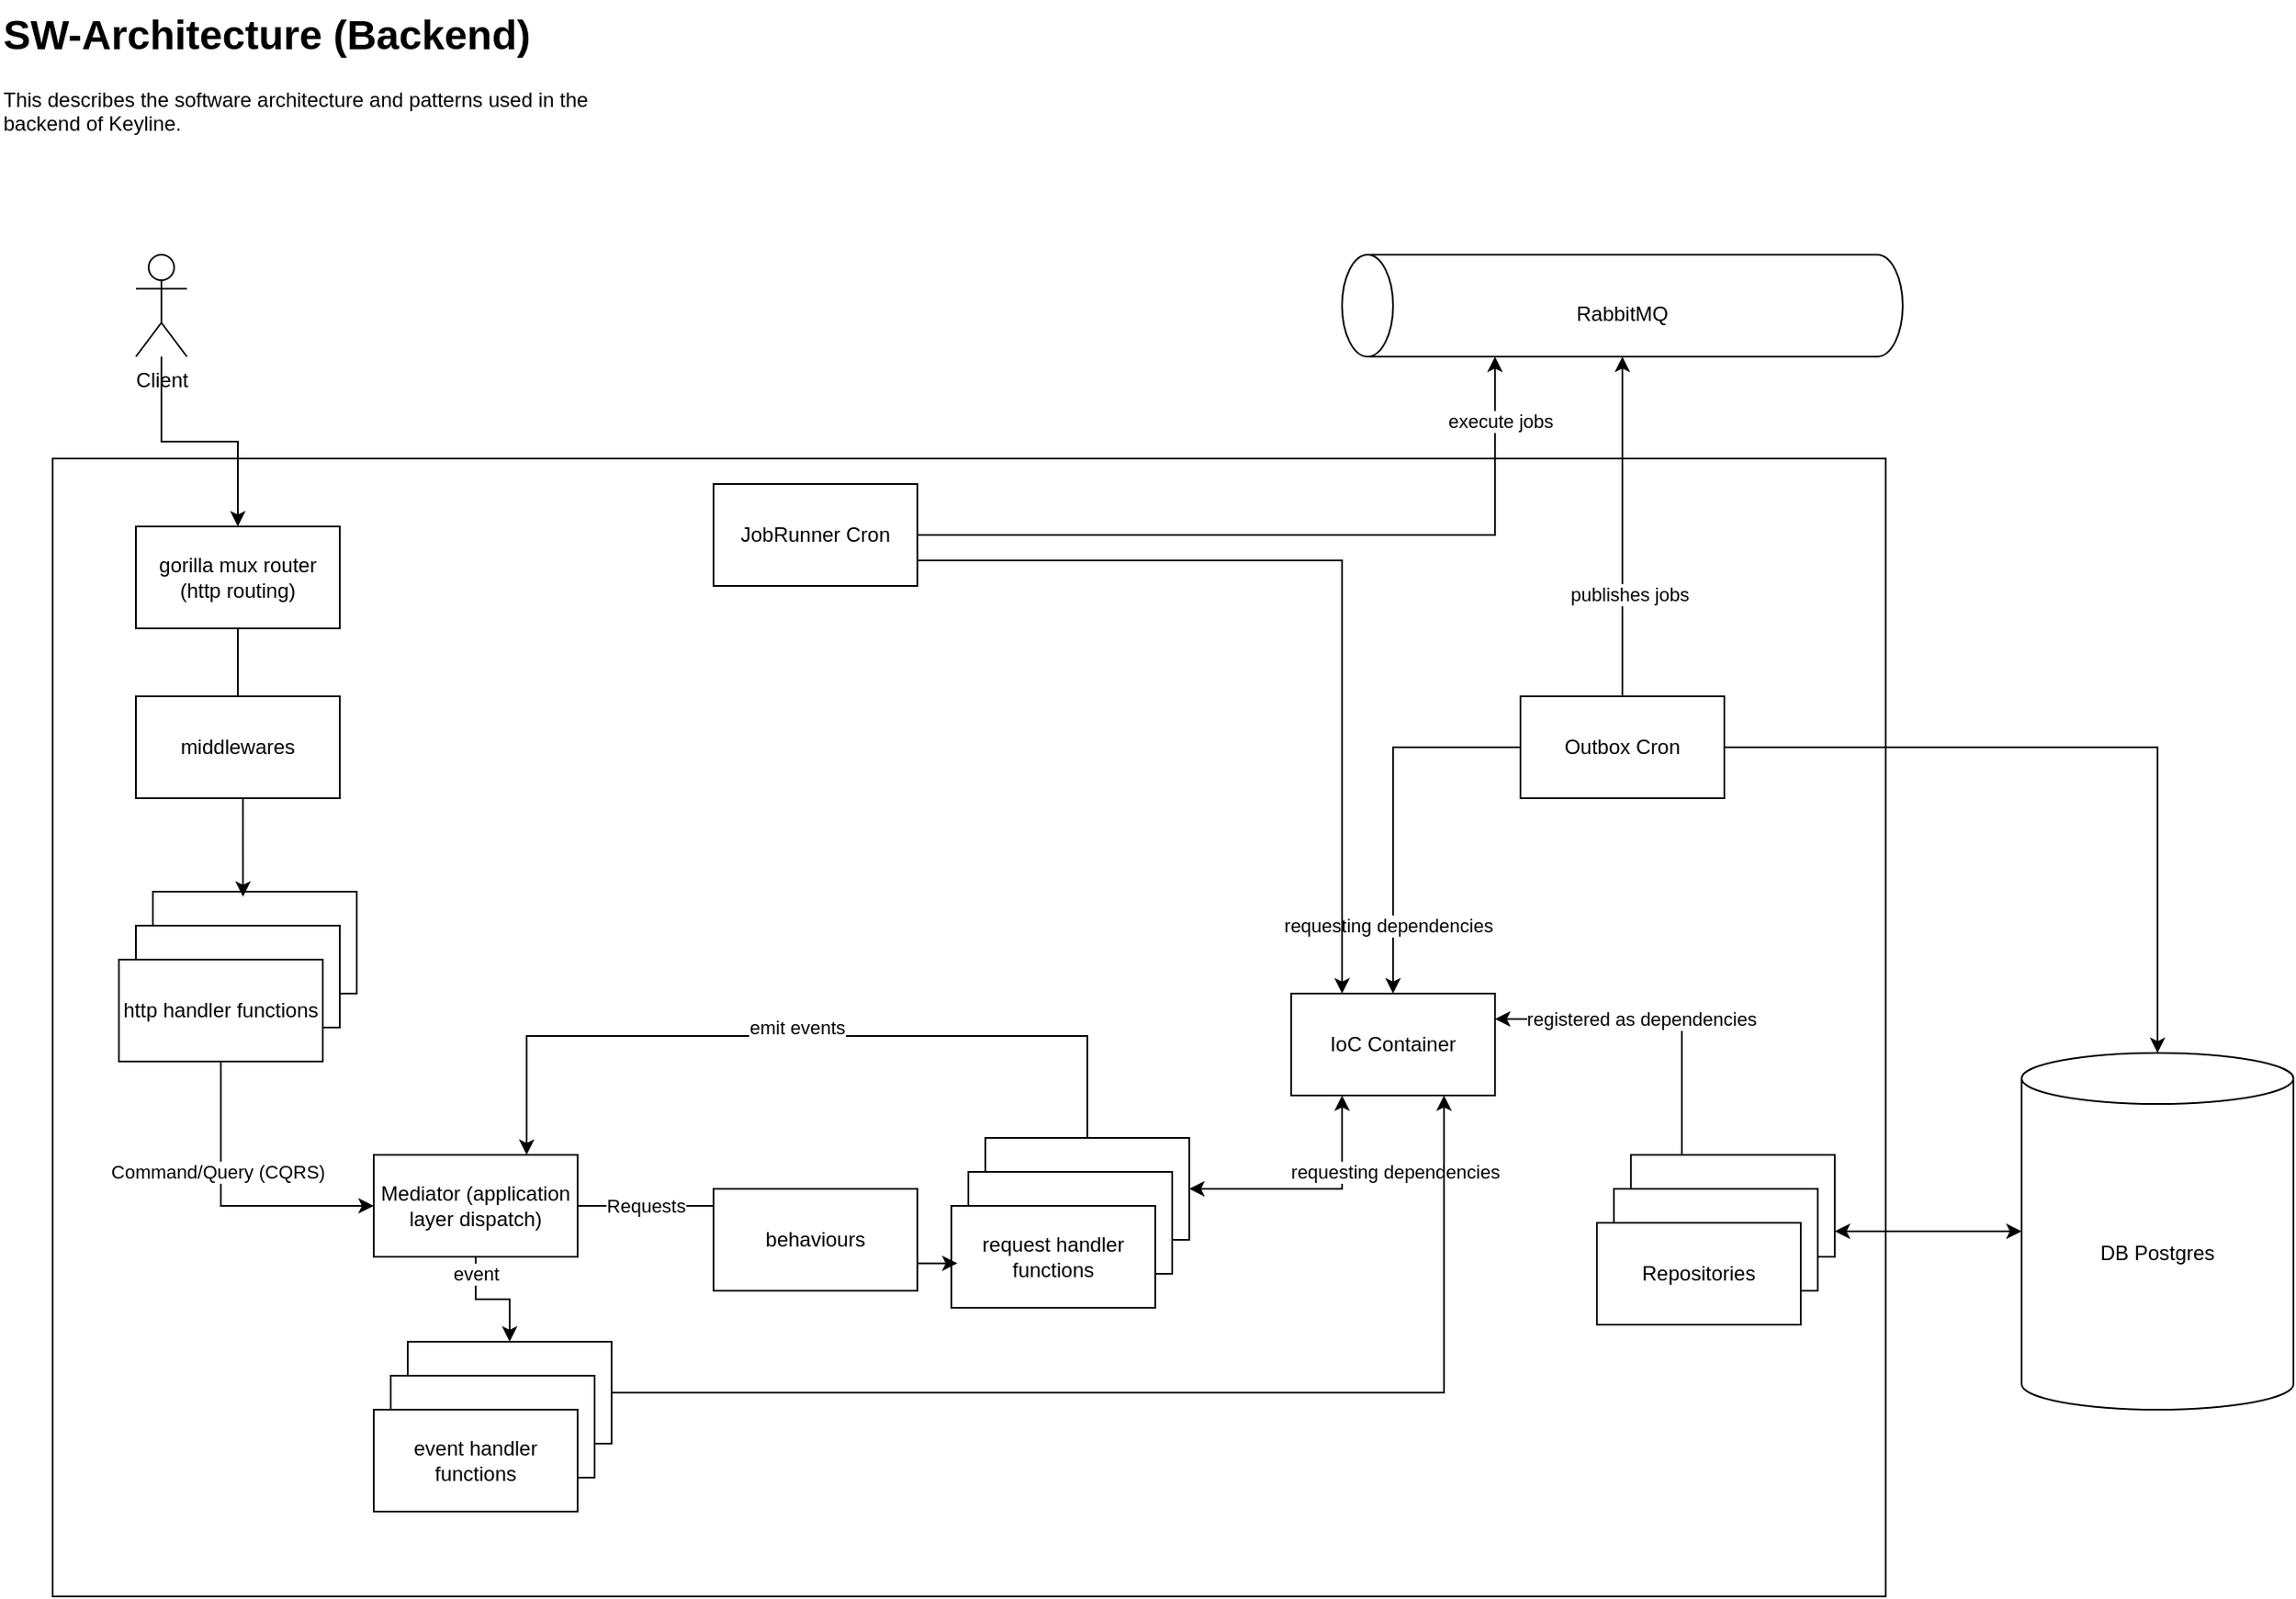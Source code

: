 <mxfile version="28.1.0">
  <diagram name="Page-1" id="1b7Fror-aTtuL5oWS9lX">
    <mxGraphModel dx="2066" dy="1167" grid="1" gridSize="10" guides="1" tooltips="1" connect="1" arrows="1" fold="1" page="1" pageScale="1" pageWidth="827" pageHeight="1169" math="0" shadow="0">
      <root>
        <mxCell id="0" />
        <mxCell id="1" parent="0" />
        <mxCell id="CaitW4O3s-EB0gviXZPl-3" value="" style="rounded=0;whiteSpace=wrap;html=1;fillColor=none;" parent="1" vertex="1">
          <mxGeometry x="41" y="280" width="1079" height="670" as="geometry" />
        </mxCell>
        <mxCell id="CaitW4O3s-EB0gviXZPl-34" style="edgeStyle=orthogonalEdgeStyle;rounded=0;orthogonalLoop=1;jettySize=auto;html=1;exitX=1;exitY=0.5;exitDx=0;exitDy=0;entryX=0.25;entryY=1;entryDx=0;entryDy=0;startArrow=classic;startFill=1;" parent="1" source="CaitW4O3s-EB0gviXZPl-23" target="CaitW4O3s-EB0gviXZPl-33" edge="1">
          <mxGeometry relative="1" as="geometry" />
        </mxCell>
        <mxCell id="CaitW4O3s-EB0gviXZPl-37" value="requesting dependencies" style="edgeLabel;html=1;align=center;verticalAlign=middle;resizable=0;points=[];" parent="CaitW4O3s-EB0gviXZPl-34" vertex="1" connectable="0">
          <mxGeometry x="0.038" y="2" relative="1" as="geometry">
            <mxPoint x="45" y="-8" as="offset" />
          </mxGeometry>
        </mxCell>
        <mxCell id="CaitW4O3s-EB0gviXZPl-38" style="edgeStyle=orthogonalEdgeStyle;rounded=0;orthogonalLoop=1;jettySize=auto;html=1;exitX=0.5;exitY=0;exitDx=0;exitDy=0;entryX=0.75;entryY=0;entryDx=0;entryDy=0;" parent="1" source="CaitW4O3s-EB0gviXZPl-23" target="CaitW4O3s-EB0gviXZPl-17" edge="1">
          <mxGeometry relative="1" as="geometry">
            <Array as="points">
              <mxPoint x="650" y="620" />
              <mxPoint x="320" y="620" />
            </Array>
          </mxGeometry>
        </mxCell>
        <mxCell id="CaitW4O3s-EB0gviXZPl-39" value="emit events" style="edgeLabel;html=1;align=center;verticalAlign=middle;resizable=0;points=[];" parent="CaitW4O3s-EB0gviXZPl-38" vertex="1" connectable="0">
          <mxGeometry x="0.123" y="-1" relative="1" as="geometry">
            <mxPoint x="27" y="-4" as="offset" />
          </mxGeometry>
        </mxCell>
        <mxCell id="CaitW4O3s-EB0gviXZPl-23" value="" style="rounded=0;whiteSpace=wrap;html=1;" parent="1" vertex="1">
          <mxGeometry x="590" y="680" width="120" height="60" as="geometry" />
        </mxCell>
        <mxCell id="CaitW4O3s-EB0gviXZPl-1" value="&lt;h1 style=&quot;margin-top: 0px;&quot;&gt;SW-Architecture (Backend)&lt;/h1&gt;&lt;p&gt;This describes the software architecture and patterns used in the backend of Keyline.&lt;/p&gt;" style="text;html=1;whiteSpace=wrap;overflow=hidden;rounded=0;" parent="1" vertex="1">
          <mxGeometry x="10" y="10" width="370" height="120" as="geometry" />
        </mxCell>
        <mxCell id="CaitW4O3s-EB0gviXZPl-6" value="Client" style="shape=umlActor;verticalLabelPosition=bottom;verticalAlign=top;html=1;outlineConnect=0;" parent="1" vertex="1">
          <mxGeometry x="90" y="160" width="30" height="60" as="geometry" />
        </mxCell>
        <mxCell id="CaitW4O3s-EB0gviXZPl-7" style="edgeStyle=orthogonalEdgeStyle;rounded=0;orthogonalLoop=1;jettySize=auto;html=1;entryX=0.5;entryY=0;entryDx=0;entryDy=0;" parent="1" source="CaitW4O3s-EB0gviXZPl-6" target="CaitW4O3s-EB0gviXZPl-8" edge="1">
          <mxGeometry relative="1" as="geometry" />
        </mxCell>
        <mxCell id="CaitW4O3s-EB0gviXZPl-8" value="gorilla mux router (http routing)" style="rounded=0;whiteSpace=wrap;html=1;" parent="1" vertex="1">
          <mxGeometry x="90" y="320" width="120" height="60" as="geometry" />
        </mxCell>
        <mxCell id="CaitW4O3s-EB0gviXZPl-10" value="" style="rounded=0;whiteSpace=wrap;html=1;" parent="1" vertex="1">
          <mxGeometry x="100" y="535" width="120" height="60" as="geometry" />
        </mxCell>
        <mxCell id="CaitW4O3s-EB0gviXZPl-11" value="" style="rounded=0;whiteSpace=wrap;html=1;" parent="1" vertex="1">
          <mxGeometry x="90" y="555" width="120" height="60" as="geometry" />
        </mxCell>
        <mxCell id="CaitW4O3s-EB0gviXZPl-18" style="edgeStyle=orthogonalEdgeStyle;rounded=0;orthogonalLoop=1;jettySize=auto;html=1;exitX=0.5;exitY=1;exitDx=0;exitDy=0;entryX=0;entryY=0.5;entryDx=0;entryDy=0;" parent="1" source="CaitW4O3s-EB0gviXZPl-12" target="CaitW4O3s-EB0gviXZPl-17" edge="1">
          <mxGeometry relative="1" as="geometry" />
        </mxCell>
        <mxCell id="CaitW4O3s-EB0gviXZPl-20" value="Command/Query (CQRS)" style="edgeLabel;html=1;align=center;verticalAlign=middle;resizable=0;points=[];" parent="CaitW4O3s-EB0gviXZPl-18" vertex="1" connectable="0">
          <mxGeometry x="0.242" y="1" relative="1" as="geometry">
            <mxPoint x="-26" y="-19" as="offset" />
          </mxGeometry>
        </mxCell>
        <mxCell id="CaitW4O3s-EB0gviXZPl-12" value="http handler functions" style="rounded=0;whiteSpace=wrap;html=1;" parent="1" vertex="1">
          <mxGeometry x="80" y="575" width="120" height="60" as="geometry" />
        </mxCell>
        <mxCell id="CaitW4O3s-EB0gviXZPl-13" style="edgeStyle=orthogonalEdgeStyle;rounded=0;orthogonalLoop=1;jettySize=auto;html=1;exitX=0.5;exitY=1;exitDx=0;exitDy=0;entryX=0.442;entryY=0.05;entryDx=0;entryDy=0;entryPerimeter=0;" parent="1" source="CaitW4O3s-EB0gviXZPl-8" target="CaitW4O3s-EB0gviXZPl-10" edge="1">
          <mxGeometry relative="1" as="geometry" />
        </mxCell>
        <mxCell id="CaitW4O3s-EB0gviXZPl-15" value="middlewares" style="rounded=0;whiteSpace=wrap;html=1;" parent="1" vertex="1">
          <mxGeometry x="90" y="420" width="120" height="60" as="geometry" />
        </mxCell>
        <mxCell id="CaitW4O3s-EB0gviXZPl-47" style="edgeStyle=orthogonalEdgeStyle;rounded=0;orthogonalLoop=1;jettySize=auto;html=1;exitX=0.5;exitY=1;exitDx=0;exitDy=0;entryX=0.5;entryY=0;entryDx=0;entryDy=0;" parent="1" source="CaitW4O3s-EB0gviXZPl-17" target="CaitW4O3s-EB0gviXZPl-44" edge="1">
          <mxGeometry relative="1" as="geometry" />
        </mxCell>
        <mxCell id="CaitW4O3s-EB0gviXZPl-49" value="event" style="edgeLabel;html=1;align=center;verticalAlign=middle;resizable=0;points=[];" parent="CaitW4O3s-EB0gviXZPl-47" vertex="1" connectable="0">
          <mxGeometry x="-0.111" relative="1" as="geometry">
            <mxPoint x="-6" y="-15" as="offset" />
          </mxGeometry>
        </mxCell>
        <mxCell id="CaitW4O3s-EB0gviXZPl-17" value="Mediator (application layer dispatch)" style="rounded=0;whiteSpace=wrap;html=1;" parent="1" vertex="1">
          <mxGeometry x="230" y="690" width="120" height="60" as="geometry" />
        </mxCell>
        <mxCell id="CaitW4O3s-EB0gviXZPl-22" value="" style="rounded=0;whiteSpace=wrap;html=1;" parent="1" vertex="1">
          <mxGeometry x="580" y="700" width="120" height="60" as="geometry" />
        </mxCell>
        <mxCell id="CaitW4O3s-EB0gviXZPl-21" value="request handler functions" style="rounded=0;whiteSpace=wrap;html=1;" parent="1" vertex="1">
          <mxGeometry x="570" y="720" width="120" height="60" as="geometry" />
        </mxCell>
        <mxCell id="CaitW4O3s-EB0gviXZPl-24" style="edgeStyle=orthogonalEdgeStyle;rounded=0;orthogonalLoop=1;jettySize=auto;html=1;entryX=0.03;entryY=0.564;entryDx=0;entryDy=0;entryPerimeter=0;" parent="1" source="CaitW4O3s-EB0gviXZPl-17" target="CaitW4O3s-EB0gviXZPl-21" edge="1">
          <mxGeometry relative="1" as="geometry" />
        </mxCell>
        <mxCell id="CaitW4O3s-EB0gviXZPl-48" value="Requests" style="edgeLabel;html=1;align=center;verticalAlign=middle;resizable=0;points=[];" parent="CaitW4O3s-EB0gviXZPl-24" vertex="1" connectable="0">
          <mxGeometry x="-0.784" y="-1" relative="1" as="geometry">
            <mxPoint x="12" y="-1" as="offset" />
          </mxGeometry>
        </mxCell>
        <mxCell id="CaitW4O3s-EB0gviXZPl-26" value="behaviours" style="rounded=0;whiteSpace=wrap;html=1;" parent="1" vertex="1">
          <mxGeometry x="430" y="710" width="120" height="60" as="geometry" />
        </mxCell>
        <mxCell id="CaitW4O3s-EB0gviXZPl-32" style="edgeStyle=orthogonalEdgeStyle;rounded=0;orthogonalLoop=1;jettySize=auto;html=1;exitX=0;exitY=0.5;exitDx=0;exitDy=0;exitPerimeter=0;entryX=1;entryY=0.75;entryDx=0;entryDy=0;startArrow=classic;startFill=1;" parent="1" source="CaitW4O3s-EB0gviXZPl-27" target="CaitW4O3s-EB0gviXZPl-29" edge="1">
          <mxGeometry relative="1" as="geometry" />
        </mxCell>
        <mxCell id="CaitW4O3s-EB0gviXZPl-27" value="DB Postgres" style="shape=cylinder3;whiteSpace=wrap;html=1;boundedLbl=1;backgroundOutline=1;size=15;" parent="1" vertex="1">
          <mxGeometry x="1200" y="630" width="160" height="210" as="geometry" />
        </mxCell>
        <mxCell id="CaitW4O3s-EB0gviXZPl-35" style="edgeStyle=orthogonalEdgeStyle;rounded=0;orthogonalLoop=1;jettySize=auto;html=1;exitX=0.25;exitY=0;exitDx=0;exitDy=0;entryX=1;entryY=0.25;entryDx=0;entryDy=0;" parent="1" source="CaitW4O3s-EB0gviXZPl-29" target="CaitW4O3s-EB0gviXZPl-33" edge="1">
          <mxGeometry relative="1" as="geometry" />
        </mxCell>
        <mxCell id="CaitW4O3s-EB0gviXZPl-36" value="registered as dependencies" style="edgeLabel;html=1;align=center;verticalAlign=middle;resizable=0;points=[];" parent="CaitW4O3s-EB0gviXZPl-35" vertex="1" connectable="0">
          <mxGeometry x="0.099" relative="1" as="geometry">
            <mxPoint as="offset" />
          </mxGeometry>
        </mxCell>
        <mxCell id="CaitW4O3s-EB0gviXZPl-29" value="" style="rounded=0;whiteSpace=wrap;html=1;" parent="1" vertex="1">
          <mxGeometry x="970" y="690" width="120" height="60" as="geometry" />
        </mxCell>
        <mxCell id="CaitW4O3s-EB0gviXZPl-30" value="" style="rounded=0;whiteSpace=wrap;html=1;" parent="1" vertex="1">
          <mxGeometry x="960" y="710" width="120" height="60" as="geometry" />
        </mxCell>
        <mxCell id="CaitW4O3s-EB0gviXZPl-31" value="Repositories" style="rounded=0;whiteSpace=wrap;html=1;" parent="1" vertex="1">
          <mxGeometry x="950" y="730" width="120" height="60" as="geometry" />
        </mxCell>
        <mxCell id="CaitW4O3s-EB0gviXZPl-33" value="IoC Container" style="rounded=0;whiteSpace=wrap;html=1;" parent="1" vertex="1">
          <mxGeometry x="770" y="595" width="120" height="60" as="geometry" />
        </mxCell>
        <mxCell id="CaitW4O3s-EB0gviXZPl-44" value="" style="rounded=0;whiteSpace=wrap;html=1;" parent="1" vertex="1">
          <mxGeometry x="250" y="800" width="120" height="60" as="geometry" />
        </mxCell>
        <mxCell id="CaitW4O3s-EB0gviXZPl-45" value="" style="rounded=0;whiteSpace=wrap;html=1;" parent="1" vertex="1">
          <mxGeometry x="240" y="820" width="120" height="60" as="geometry" />
        </mxCell>
        <mxCell id="CaitW4O3s-EB0gviXZPl-50" style="edgeStyle=orthogonalEdgeStyle;rounded=0;orthogonalLoop=1;jettySize=auto;html=1;entryX=0.75;entryY=1;entryDx=0;entryDy=0;exitX=1;exitY=0.5;exitDx=0;exitDy=0;" parent="1" source="CaitW4O3s-EB0gviXZPl-44" target="CaitW4O3s-EB0gviXZPl-33" edge="1">
          <mxGeometry relative="1" as="geometry" />
        </mxCell>
        <mxCell id="CaitW4O3s-EB0gviXZPl-46" value="event handler functions" style="rounded=0;whiteSpace=wrap;html=1;" parent="1" vertex="1">
          <mxGeometry x="230" y="840" width="120" height="60" as="geometry" />
        </mxCell>
        <mxCell id="RGOuZ_9aOBnYIE1q5zv2-9" style="edgeStyle=orthogonalEdgeStyle;rounded=0;orthogonalLoop=1;jettySize=auto;html=1;entryX=0.5;entryY=0;entryDx=0;entryDy=0;" edge="1" parent="1" source="RGOuZ_9aOBnYIE1q5zv2-4" target="CaitW4O3s-EB0gviXZPl-33">
          <mxGeometry relative="1" as="geometry" />
        </mxCell>
        <mxCell id="RGOuZ_9aOBnYIE1q5zv2-4" value="Outbox Cron" style="rounded=0;whiteSpace=wrap;html=1;" vertex="1" parent="1">
          <mxGeometry x="905" y="420" width="120" height="60" as="geometry" />
        </mxCell>
        <mxCell id="RGOuZ_9aOBnYIE1q5zv2-5" style="edgeStyle=orthogonalEdgeStyle;rounded=0;orthogonalLoop=1;jettySize=auto;html=1;entryX=0.5;entryY=0;entryDx=0;entryDy=0;entryPerimeter=0;" edge="1" parent="1" source="RGOuZ_9aOBnYIE1q5zv2-4" target="CaitW4O3s-EB0gviXZPl-27">
          <mxGeometry relative="1" as="geometry" />
        </mxCell>
        <mxCell id="RGOuZ_9aOBnYIE1q5zv2-6" value="" style="shape=cylinder3;whiteSpace=wrap;html=1;boundedLbl=1;backgroundOutline=1;size=15;rotation=-90;" vertex="1" parent="1">
          <mxGeometry x="935" y="25" width="60" height="330" as="geometry" />
        </mxCell>
        <mxCell id="RGOuZ_9aOBnYIE1q5zv2-7" value="RabbitMQ" style="text;html=1;align=center;verticalAlign=middle;whiteSpace=wrap;rounded=0;" vertex="1" parent="1">
          <mxGeometry x="935" y="180" width="60" height="30" as="geometry" />
        </mxCell>
        <mxCell id="RGOuZ_9aOBnYIE1q5zv2-8" style="edgeStyle=orthogonalEdgeStyle;rounded=0;orthogonalLoop=1;jettySize=auto;html=1;exitX=0.5;exitY=0;exitDx=0;exitDy=0;entryX=0;entryY=0.5;entryDx=0;entryDy=0;entryPerimeter=0;" edge="1" parent="1" source="RGOuZ_9aOBnYIE1q5zv2-4" target="RGOuZ_9aOBnYIE1q5zv2-6">
          <mxGeometry relative="1" as="geometry" />
        </mxCell>
        <mxCell id="RGOuZ_9aOBnYIE1q5zv2-16" value="publishes jobs" style="edgeLabel;html=1;align=center;verticalAlign=middle;resizable=0;points=[];" vertex="1" connectable="0" parent="RGOuZ_9aOBnYIE1q5zv2-8">
          <mxGeometry x="-0.4" y="-4" relative="1" as="geometry">
            <mxPoint as="offset" />
          </mxGeometry>
        </mxCell>
        <mxCell id="RGOuZ_9aOBnYIE1q5zv2-11" value="requesting dependencies" style="edgeLabel;html=1;align=center;verticalAlign=middle;resizable=0;points=[];" vertex="1" connectable="0" parent="1">
          <mxGeometry x="827" y="555" as="geometry" />
        </mxCell>
        <mxCell id="RGOuZ_9aOBnYIE1q5zv2-14" style="edgeStyle=orthogonalEdgeStyle;rounded=0;orthogonalLoop=1;jettySize=auto;html=1;entryX=0.25;entryY=0;entryDx=0;entryDy=0;" edge="1" parent="1" source="RGOuZ_9aOBnYIE1q5zv2-12" target="CaitW4O3s-EB0gviXZPl-33">
          <mxGeometry relative="1" as="geometry">
            <Array as="points">
              <mxPoint x="800" y="340" />
            </Array>
          </mxGeometry>
        </mxCell>
        <mxCell id="RGOuZ_9aOBnYIE1q5zv2-12" value="JobRunner Cron" style="rounded=0;whiteSpace=wrap;html=1;" vertex="1" parent="1">
          <mxGeometry x="430" y="295" width="120" height="60" as="geometry" />
        </mxCell>
        <mxCell id="RGOuZ_9aOBnYIE1q5zv2-13" style="edgeStyle=orthogonalEdgeStyle;rounded=0;orthogonalLoop=1;jettySize=auto;html=1;entryX=0;entryY=0;entryDx=0;entryDy=90;entryPerimeter=0;" edge="1" parent="1" source="RGOuZ_9aOBnYIE1q5zv2-12" target="RGOuZ_9aOBnYIE1q5zv2-6">
          <mxGeometry relative="1" as="geometry" />
        </mxCell>
        <mxCell id="RGOuZ_9aOBnYIE1q5zv2-15" value="execute jobs" style="edgeLabel;html=1;align=center;verticalAlign=middle;resizable=0;points=[];" vertex="1" connectable="0" parent="RGOuZ_9aOBnYIE1q5zv2-13">
          <mxGeometry x="0.829" y="-3" relative="1" as="geometry">
            <mxPoint as="offset" />
          </mxGeometry>
        </mxCell>
      </root>
    </mxGraphModel>
  </diagram>
</mxfile>
